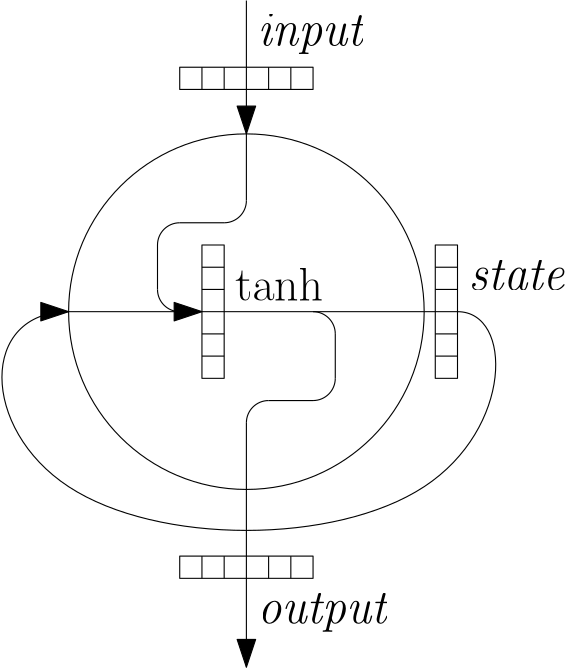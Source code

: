 <?xml version="1.0"?>
<!DOCTYPE ipe SYSTEM "ipe.dtd">
<ipe version="70218" creator="Ipe 7.2.23">
<info created="D:20180409075511" modified="D:20220327182625"/>
<ipestyle name="basic">
<symbol name="arrow/arc(spx)">
<path stroke="sym-stroke" fill="sym-stroke" pen="sym-pen">
0 0 m
-1 0.333 l
-1 -0.333 l
h
</path>
</symbol>
<symbol name="arrow/farc(spx)">
<path stroke="sym-stroke" fill="white" pen="sym-pen">
0 0 m
-1 0.333 l
-1 -0.333 l
h
</path>
</symbol>
<symbol name="arrow/ptarc(spx)">
<path stroke="sym-stroke" fill="sym-stroke" pen="sym-pen">
0 0 m
-1 0.333 l
-0.8 0 l
-1 -0.333 l
h
</path>
</symbol>
<symbol name="arrow/fptarc(spx)">
<path stroke="sym-stroke" fill="white" pen="sym-pen">
0 0 m
-1 0.333 l
-0.8 0 l
-1 -0.333 l
h
</path>
</symbol>
<symbol name="mark/circle(sx)" transformations="translations">
<path fill="sym-stroke">
0.6 0 0 0.6 0 0 e
0.4 0 0 0.4 0 0 e
</path>
</symbol>
<symbol name="mark/disk(sx)" transformations="translations">
<path fill="sym-stroke">
0.6 0 0 0.6 0 0 e
</path>
</symbol>
<symbol name="mark/fdisk(sfx)" transformations="translations">
<group>
<path fill="sym-fill">
0.5 0 0 0.5 0 0 e
</path>
<path fill="sym-stroke" fillrule="eofill">
0.6 0 0 0.6 0 0 e
0.4 0 0 0.4 0 0 e
</path>
</group>
</symbol>
<symbol name="mark/box(sx)" transformations="translations">
<path fill="sym-stroke" fillrule="eofill">
-0.6 -0.6 m
0.6 -0.6 l
0.6 0.6 l
-0.6 0.6 l
h
-0.4 -0.4 m
0.4 -0.4 l
0.4 0.4 l
-0.4 0.4 l
h
</path>
</symbol>
<symbol name="mark/square(sx)" transformations="translations">
<path fill="sym-stroke">
-0.6 -0.6 m
0.6 -0.6 l
0.6 0.6 l
-0.6 0.6 l
h
</path>
</symbol>
<symbol name="mark/fsquare(sfx)" transformations="translations">
<group>
<path fill="sym-fill">
-0.5 -0.5 m
0.5 -0.5 l
0.5 0.5 l
-0.5 0.5 l
h
</path>
<path fill="sym-stroke" fillrule="eofill">
-0.6 -0.6 m
0.6 -0.6 l
0.6 0.6 l
-0.6 0.6 l
h
-0.4 -0.4 m
0.4 -0.4 l
0.4 0.4 l
-0.4 0.4 l
h
</path>
</group>
</symbol>
<symbol name="mark/cross(sx)" transformations="translations">
<group>
<path fill="sym-stroke">
-0.43 -0.57 m
0.57 0.43 l
0.43 0.57 l
-0.57 -0.43 l
h
</path>
<path fill="sym-stroke">
-0.43 0.57 m
0.57 -0.43 l
0.43 -0.57 l
-0.57 0.43 l
h
</path>
</group>
</symbol>
<symbol name="arrow/fnormal(spx)">
<path stroke="sym-stroke" fill="white" pen="sym-pen">
0 0 m
-1 0.333 l
-1 -0.333 l
h
</path>
</symbol>
<symbol name="arrow/pointed(spx)">
<path stroke="sym-stroke" fill="sym-stroke" pen="sym-pen">
0 0 m
-1 0.333 l
-0.8 0 l
-1 -0.333 l
h
</path>
</symbol>
<symbol name="arrow/fpointed(spx)">
<path stroke="sym-stroke" fill="white" pen="sym-pen">
0 0 m
-1 0.333 l
-0.8 0 l
-1 -0.333 l
h
</path>
</symbol>
<symbol name="arrow/linear(spx)">
<path stroke="sym-stroke" pen="sym-pen">
-1 0.333 m
0 0 l
-1 -0.333 l
</path>
</symbol>
<symbol name="arrow/fdouble(spx)">
<path stroke="sym-stroke" fill="white" pen="sym-pen">
0 0 m
-1 0.333 l
-1 -0.333 l
h
-1 0 m
-2 0.333 l
-2 -0.333 l
h
</path>
</symbol>
<symbol name="arrow/double(spx)">
<path stroke="sym-stroke" fill="sym-stroke" pen="sym-pen">
0 0 m
-1 0.333 l
-1 -0.333 l
h
-1 0 m
-2 0.333 l
-2 -0.333 l
h
</path>
</symbol>
<anglesize name="22.5 deg" value="22.5"/>
<anglesize name="30 deg" value="30"/>
<anglesize name="45 deg" value="45"/>
<anglesize name="60 deg" value="60"/>
<anglesize name="90 deg" value="90"/>
<arrowsize name="large" value="10"/>
<arrowsize name="small" value="5"/>
<arrowsize name="tiny" value="3"/>
<color name="blue" value="0 0 1"/>
<color name="brown" value="0.647 0.165 0.165"/>
<color name="darkblue" value="0 0 0.545"/>
<color name="darkcyan" value="0 0.545 0.545"/>
<color name="darkgray" value="0.663"/>
<color name="darkgreen" value="0 0.392 0"/>
<color name="darkmagenta" value="0.545 0 0.545"/>
<color name="darkorange" value="1 0.549 0"/>
<color name="darkred" value="0.545 0 0"/>
<color name="gold" value="1 0.843 0"/>
<color name="gray" value="0.745"/>
<color name="green" value="0 1 0"/>
<color name="lightblue" value="0.678 0.847 0.902"/>
<color name="lightcyan" value="0.878 1 1"/>
<color name="lightgray" value="0.827"/>
<color name="lightgreen" value="0.565 0.933 0.565"/>
<color name="lightyellow" value="1 1 0.878"/>
<color name="navy" value="0 0 0.502"/>
<color name="orange" value="1 0.647 0"/>
<color name="pink" value="1 0.753 0.796"/>
<color name="purple" value="0.627 0.125 0.941"/>
<color name="red" value="1 0 0"/>
<color name="seagreen" value="0.18 0.545 0.341"/>
<color name="turquoise" value="0.251 0.878 0.816"/>
<color name="violet" value="0.933 0.51 0.933"/>
<color name="yellow" value="1 1 0"/>
<dashstyle name="dash dot dotted" value="[4 2 1 2 1 2] 0"/>
<dashstyle name="dash dotted" value="[4 2 1 2] 0"/>
<dashstyle name="dashed" value="[4] 0"/>
<dashstyle name="dotted" value="[1 3] 0"/>
<gridsize name="10 pts (~3.5 mm)" value="10"/>
<gridsize name="14 pts (~5 mm)" value="14"/>
<gridsize name="16 pts (~6 mm)" value="16"/>
<gridsize name="20 pts (~7 mm)" value="20"/>
<gridsize name="28 pts (~10 mm)" value="28"/>
<gridsize name="32 pts (~12 mm)" value="32"/>
<gridsize name="4 pts" value="4"/>
<gridsize name="56 pts (~20 mm)" value="56"/>
<gridsize name="8 pts (~3 mm)" value="8"/>
<opacity name="10%" value="0.1"/>
<opacity name="30%" value="0.3"/>
<opacity name="50%" value="0.5"/>
<opacity name="75%" value="0.75"/>
<pen name="fat" value="1.2"/>
<pen name="heavier" value="0.8"/>
<pen name="ultrafat" value="2"/>
<symbolsize name="large" value="5"/>
<symbolsize name="small" value="2"/>
<symbolsize name="tiny" value="1.1"/>
<textsize name="Huge" value="\Huge"/>
<textsize name="LARGE" value="\LARGE"/>
<textsize name="Large" value="\Large"/>
<textsize name="footnote" value="\footnotesize"/>
<textsize name="huge" value="\huge"/>
<textsize name="large" value="\large"/>
<textsize name="small" value="\small"/>
<textsize name="tiny" value="\tiny"/>
<textstyle name="center" begin="\begin{center}" end="\end{center}"/>
<textstyle name="item" begin="\begin{itemize}\item{}" end="\end{itemize}"/>
<textstyle name="itemize" begin="\begin{itemize}" end="\end{itemize}"/>
<tiling name="falling" angle="-60" step="4" width="1"/>
<tiling name="rising" angle="30" step="4" width="1"/>
</ipestyle>
<page>
<layer name="alpha"/>
<view layers="alpha" active="alpha"/>
<path layer="alpha" matrix="1 0 0 1 0 -32" stroke="black">
64 0 0 64 192 672 e
</path>
<text matrix="1 0 0 1 12 8" transformations="translations" pos="184 728" stroke="black" type="label" width="37.874" height="11.158" depth="3.35" valign="baseline" size="LARGE" style="math">\textit{input}</text>
<path stroke="black" arrow="normal/large">
192 752 m
192 704 l
</path>
<path stroke="black" arrow="normal/large">
192 576 m
192 512 l
</path>
<text matrix="1 0 0 1 12 -200" transformations="translations" pos="184 728" stroke="black" type="label" width="46.482" height="10.586" depth="3.35" valign="baseline" size="LARGE" style="math">\textit{output}</text>
<path stroke="black" arrow="normal/large">
268 640 m
288 640
288 556
96 556
96 640
128 640 c
</path>
<text matrix="1 0 0 1 88 -80" transformations="translations" pos="184 728" stroke="black" type="label" width="34.431" height="10.589" depth="0" valign="baseline" size="LARGE" style="math">\textit{state}</text>
<path stroke="black">
216 728 m
216 720 l
168 720 l
168 728 l
h
</path>
<path stroke="black">
176 728 m
176 720 l
</path>
<path stroke="black">
184 728 m
184 720 l
</path>
<path stroke="black">
200 728 m
200 720 l
</path>
<path stroke="black">
208 728 m
208 720 l
</path>
<path matrix="1 0 0 1 0 -176" stroke="black">
216 728 m
216 720 l
168 720 l
168 728 l
h
</path>
<path matrix="1 0 0 1 0 -176" stroke="black">
176 728 m
176 720 l
</path>
<path matrix="1 0 0 1 0 -176" stroke="black">
184 728 m
184 720 l
</path>
<path matrix="1 0 0 1 0 -176" stroke="black">
200 728 m
200 720 l
</path>
<path matrix="1 0 0 1 0 -176" stroke="black">
208 728 m
208 720 l
</path>
<path matrix="0 1 -1 0 988 448" stroke="black">
216 728 m
216 720 l
168 720 l
168 728 l
h
</path>
<path matrix="0 1 -1 0 988 448" stroke="black">
176 728 m
176 720 l
</path>
<path matrix="0 1 -1 0 988 448" stroke="black">
184 728 m
184 720 l
</path>
<path matrix="0 1 -1 0 988 448" stroke="black">
200 728 m
200 720 l
</path>
<path matrix="0 1 -1 0 988 448" stroke="black">
208 728 m
208 720 l
</path>
<path matrix="1 0 0 1 32 -32" stroke="black">
224 672 m
236 672 l
</path>
<path matrix="0 1 -1 0 904 448" stroke="black">
216 728 m
216 720 l
168 720 l
168 728 l
h
</path>
<path matrix="0 1 -1 0 904 448" stroke="black">
176 728 m
176 720 l
</path>
<path matrix="0 1 -1 0 904 448" stroke="black">
184 728 m
184 720 l
</path>
<path matrix="0 1 -1 0 904 448" stroke="black">
200 728 m
200 720 l
</path>
<path matrix="0 1 -1 0 904 448" stroke="black">
208 728 m
208 720 l
</path>
<text matrix="1 0 0 1 4 -84" transformations="translations" pos="184 728" stroke="black" type="label" width="31.581" height="11.955" depth="0" valign="baseline" size="LARGE" style="math">\tanh</text>
<path stroke="black">
176 640 m
256 640 l
</path>
<path stroke="black" arrow="normal/large">
128 640 m
176 640 l
</path>
<path matrix="1 0 0 1 -24 0" stroke="black">
184 648 m
8 0 0 8 192 648 192 640 a
</path>
<path matrix="1 0 0 1 -8 0" stroke="black">
192 672 m
8 0 0 8 192 680 200 680 a
</path>
<path matrix="1 0 0 1 8 0" stroke="black">
160 672 m
8 0 0 8 160 664 152 664 a
</path>
<path stroke="black">
192 704 m
192 680 l
</path>
<path stroke="black">
184 672 m
168 672 l
</path>
<path stroke="black">
160 664 m
160 648 l
</path>
<path matrix="-1 0 0 -1 408 1280" stroke="black">
184 648 m
8 0 0 8 192 648 192 640 a
</path>
<path matrix="-1 0 0 -1 392 1280" stroke="black">
192 672 m
8 0 0 8 192 680 200 680 a
</path>
<path matrix="-1 0 0 -1 376 1280" stroke="black">
160 672 m
8 0 0 8 160 664 152 664 a
</path>
<path matrix="-1 0 0 -1 384 1280" stroke="black">
192 704 m
192 680 l
</path>
<path matrix="-1 0 0 -1 384 1280" stroke="black">
184 672 m
168 672 l
</path>
<path matrix="-1 0 0 -1 384 1280" stroke="black">
160 664 m
160 648 l
</path>
</page>
</ipe>

